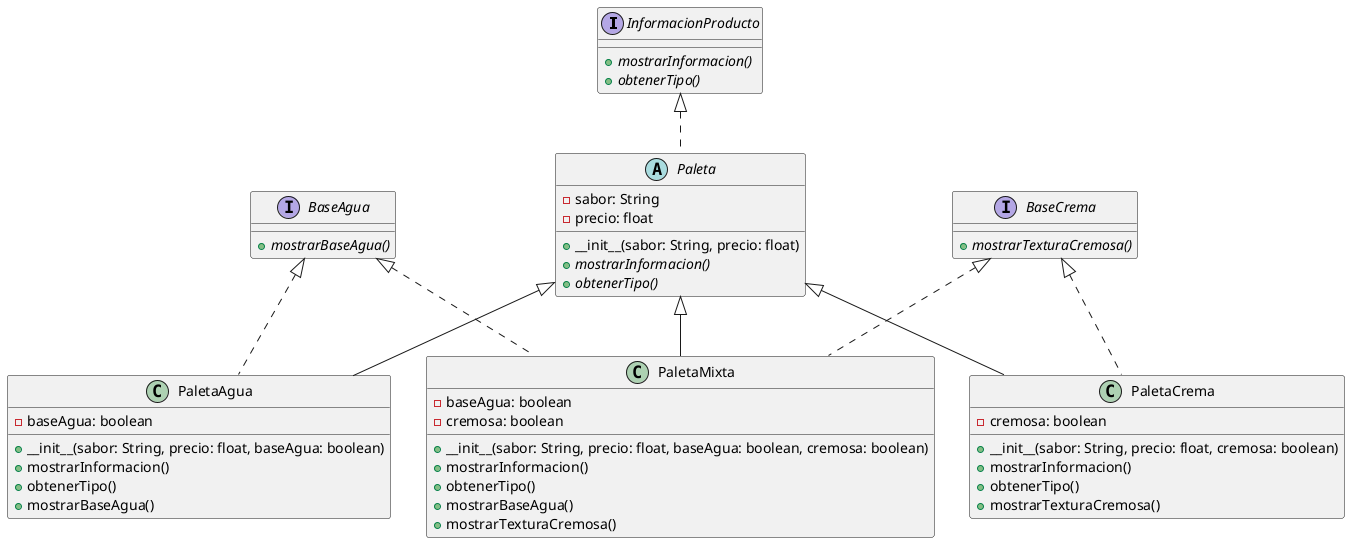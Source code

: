 @startuml sdsnaj

interface InformacionProducto {
  + mostrarInformacion() {abstract}
  + obtenerTipo() {abstract}
}

abstract class Paleta {
  - sabor: String
  - precio: float
  + __init__(sabor: String, precio: float)
  + mostrarInformacion() {abstract}
  + obtenerTipo() {abstract}
}

interface BaseAgua {
  + mostrarBaseAgua() {abstract}
}

interface BaseCrema {
  + mostrarTexturaCremosa() {abstract}
}

class PaletaAgua {
  - baseAgua: boolean
  + __init__(sabor: String, precio: float, baseAgua: boolean)
  + mostrarInformacion()
  + obtenerTipo()
  + mostrarBaseAgua()
}

class PaletaCrema {
  - cremosa: boolean
  + __init__(sabor: String, precio: float, cremosa: boolean)
  + mostrarInformacion()
  + obtenerTipo()
  + mostrarTexturaCremosa()
}

class PaletaMixta {
  - baseAgua: boolean
  - cremosa: boolean
  + __init__(sabor: String, precio: float, baseAgua: boolean, cremosa: boolean)
  + mostrarInformacion()
  + obtenerTipo()
  + mostrarBaseAgua()
  + mostrarTexturaCremosa()
}

InformacionProducto <|.. Paleta
Paleta <|-- PaletaAgua
Paleta <|-- PaletaCrema
Paleta <|-- PaletaMixta

BaseAgua <|.. PaletaAgua
BaseCrema <|.. PaletaCrema
BaseAgua <|.. PaletaMixta
BaseCrema <|.. PaletaMixta

@enduml
